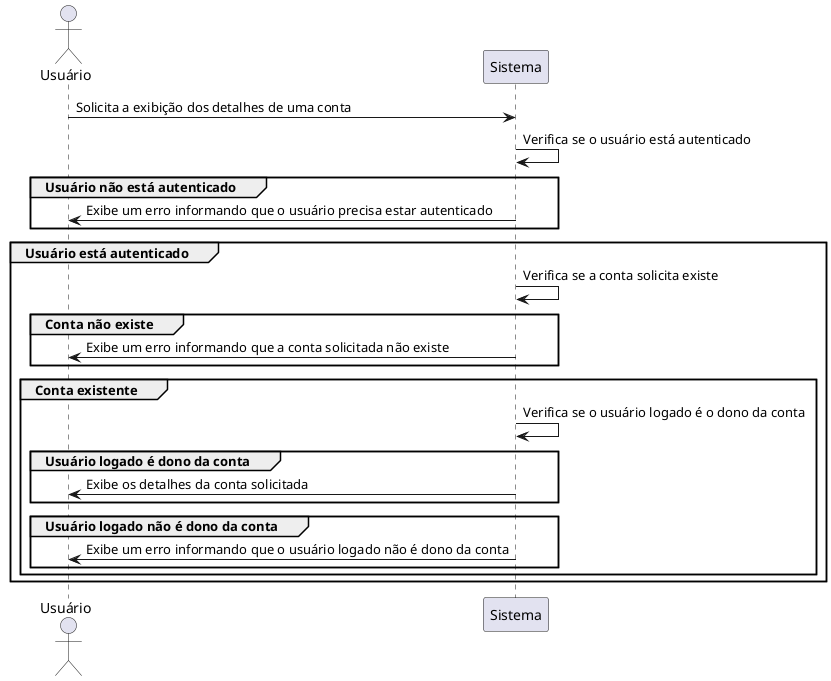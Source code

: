 @startuml CON03

actor Usuário
participant Sistema

Usuário -> Sistema: Solicita a exibição dos detalhes de uma conta

Sistema -> Sistema: Verifica se o usuário está autenticado

group Usuário não está autenticado
  Sistema -> Usuário: Exibe um erro informando que o usuário precisa estar autenticado
end

group Usuário está autenticado
  Sistema -> Sistema: Verifica se a conta solicita existe
  group Conta não existe
    Sistema -> Usuário: Exibe um erro informando que a conta solicitada não existe
  end

  group Conta existente
    Sistema -> Sistema: Verifica se o usuário logado é o dono da conta

    group Usuário logado é dono da conta
      Sistema -> Usuário: Exibe os detalhes da conta solicitada
    end

    group Usuário logado não é dono da conta
      Sistema -> Usuário: Exibe um erro informando que o usuário logado não é dono da conta
    end
  end
end

@enduml